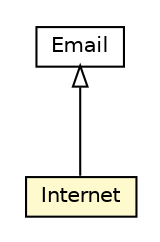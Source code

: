 #!/usr/local/bin/dot
#
# Class diagram 
# Generated by UMLGraph version R5_6-24-gf6e263 (http://www.umlgraph.org/)
#

digraph G {
	edge [fontname="Helvetica",fontsize=10,labelfontname="Helvetica",labelfontsize=10];
	node [fontname="Helvetica",fontsize=10,shape=plaintext];
	nodesep=0.25;
	ranksep=0.5;
	// org.universAAL.ontology.vcard.Email
	c213616 [label=<<table title="org.universAAL.ontology.vcard.Email" border="0" cellborder="1" cellspacing="0" cellpadding="2" port="p" href="./Email.html">
		<tr><td><table border="0" cellspacing="0" cellpadding="1">
<tr><td align="center" balign="center"> Email </td></tr>
		</table></td></tr>
		</table>>, URL="./Email.html", fontname="Helvetica", fontcolor="black", fontsize=10.0];
	// org.universAAL.ontology.vcard.Internet
	c213617 [label=<<table title="org.universAAL.ontology.vcard.Internet" border="0" cellborder="1" cellspacing="0" cellpadding="2" port="p" bgcolor="lemonChiffon" href="./Internet.html">
		<tr><td><table border="0" cellspacing="0" cellpadding="1">
<tr><td align="center" balign="center"> Internet </td></tr>
		</table></td></tr>
		</table>>, URL="./Internet.html", fontname="Helvetica", fontcolor="black", fontsize=10.0];
	//org.universAAL.ontology.vcard.Internet extends org.universAAL.ontology.vcard.Email
	c213616:p -> c213617:p [dir=back,arrowtail=empty];
}

